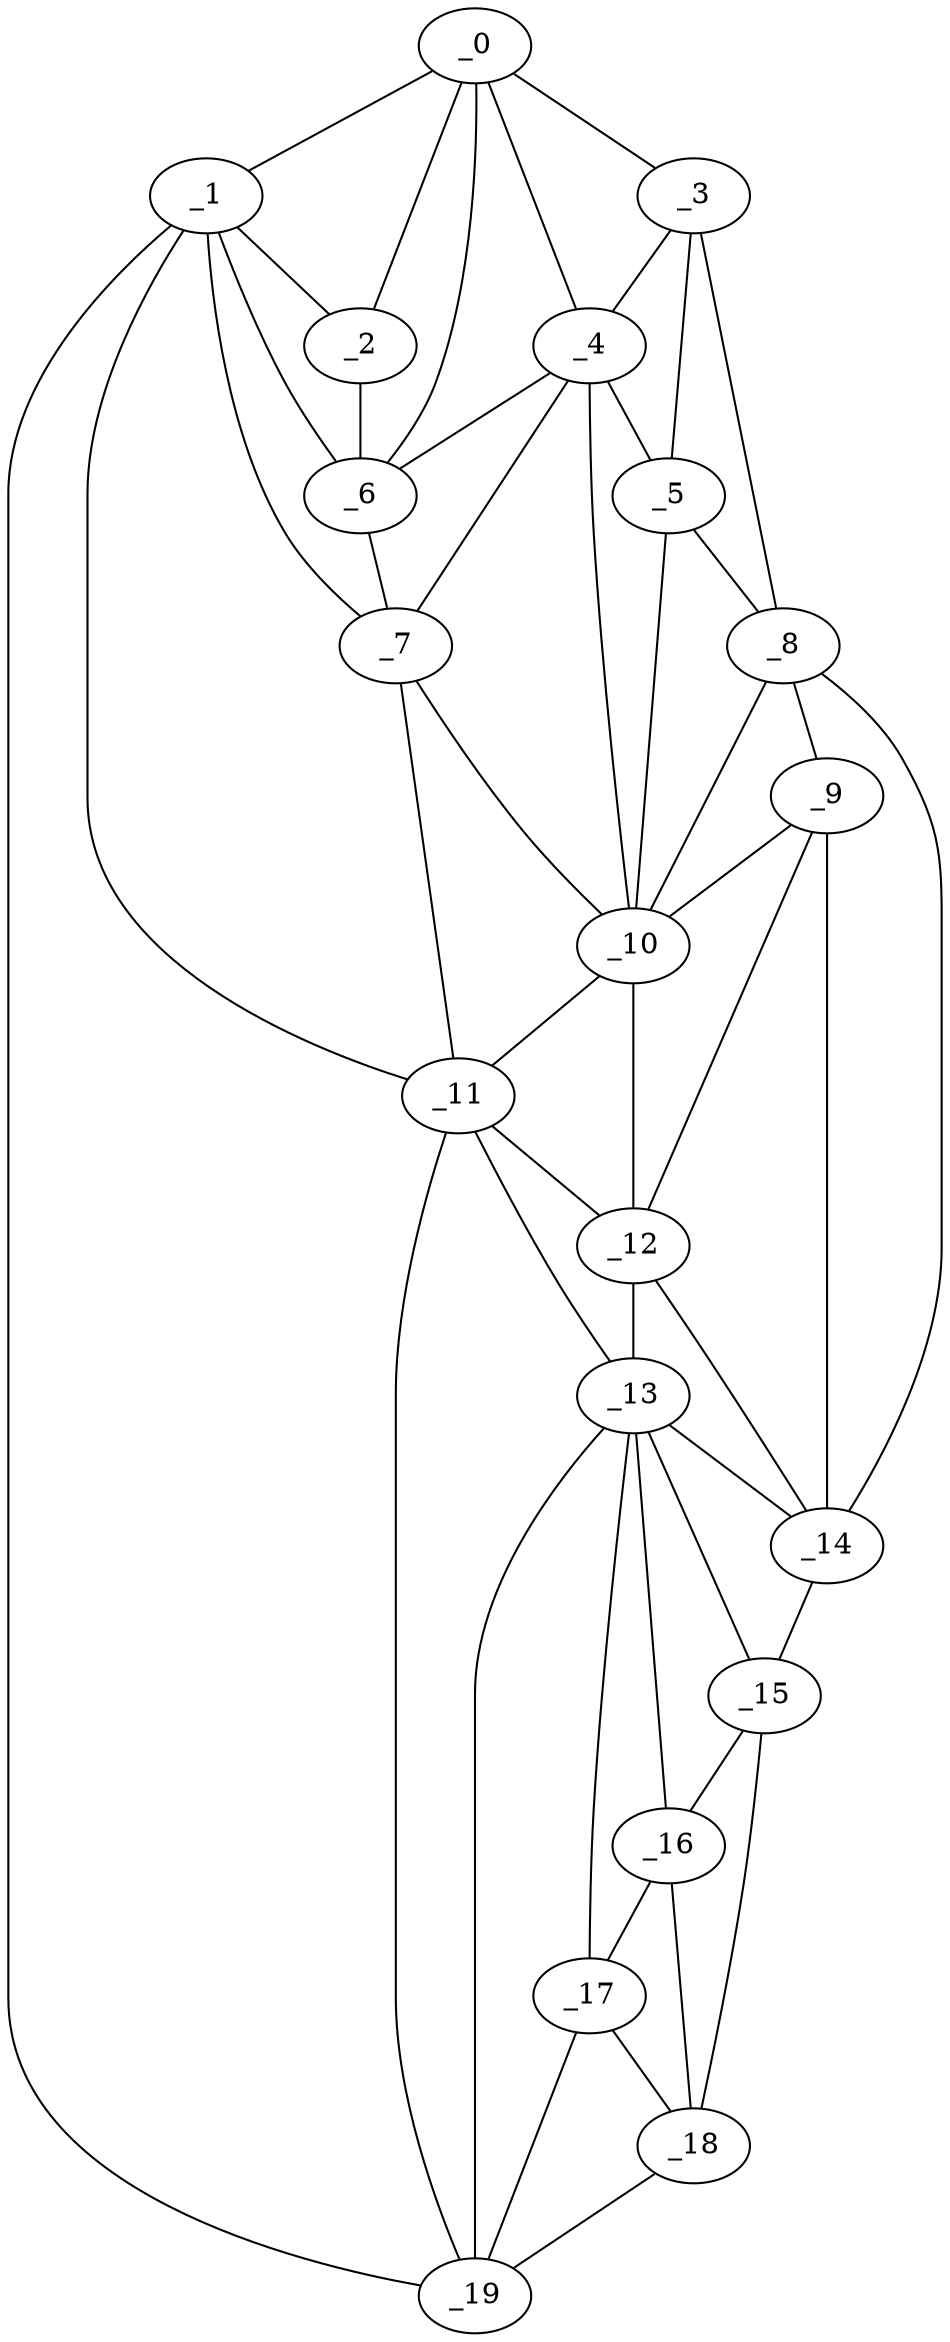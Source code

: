 graph "obj68__345.gxl" {
	_0	 [x=4,
		y=73];
	_1	 [x=11,
		y=91];
	_0 -- _1	 [valence=1];
	_2	 [x=12,
		y=87];
	_0 -- _2	 [valence=2];
	_3	 [x=15,
		y=38];
	_0 -- _3	 [valence=1];
	_4	 [x=18,
		y=59];
	_0 -- _4	 [valence=1];
	_6	 [x=20,
		y=79];
	_0 -- _6	 [valence=1];
	_1 -- _2	 [valence=1];
	_1 -- _6	 [valence=1];
	_7	 [x=39,
		y=76];
	_1 -- _7	 [valence=2];
	_11	 [x=84,
		y=70];
	_1 -- _11	 [valence=2];
	_19	 [x=126,
		y=78];
	_1 -- _19	 [valence=1];
	_2 -- _6	 [valence=2];
	_3 -- _4	 [valence=2];
	_5	 [x=20,
		y=45];
	_3 -- _5	 [valence=2];
	_8	 [x=50,
		y=38];
	_3 -- _8	 [valence=1];
	_4 -- _5	 [valence=2];
	_4 -- _6	 [valence=2];
	_4 -- _7	 [valence=2];
	_10	 [x=55,
		y=49];
	_4 -- _10	 [valence=1];
	_5 -- _8	 [valence=2];
	_5 -- _10	 [valence=2];
	_6 -- _7	 [valence=1];
	_7 -- _10	 [valence=2];
	_7 -- _11	 [valence=2];
	_9	 [x=53,
		y=40];
	_8 -- _9	 [valence=2];
	_8 -- _10	 [valence=1];
	_14	 [x=112,
		y=43];
	_8 -- _14	 [valence=1];
	_9 -- _10	 [valence=1];
	_12	 [x=85,
		y=65];
	_9 -- _12	 [valence=2];
	_9 -- _14	 [valence=1];
	_10 -- _11	 [valence=2];
	_10 -- _12	 [valence=2];
	_11 -- _12	 [valence=1];
	_13	 [x=109,
		y=67];
	_11 -- _13	 [valence=2];
	_11 -- _19	 [valence=1];
	_12 -- _13	 [valence=2];
	_12 -- _14	 [valence=2];
	_13 -- _14	 [valence=2];
	_15	 [x=117,
		y=49];
	_13 -- _15	 [valence=2];
	_16	 [x=118,
		y=57];
	_13 -- _16	 [valence=1];
	_17	 [x=121,
		y=66];
	_13 -- _17	 [valence=2];
	_13 -- _19	 [valence=2];
	_14 -- _15	 [valence=1];
	_15 -- _16	 [valence=2];
	_18	 [x=126,
		y=70];
	_15 -- _18	 [valence=1];
	_16 -- _17	 [valence=2];
	_16 -- _18	 [valence=1];
	_17 -- _18	 [valence=1];
	_17 -- _19	 [valence=1];
	_18 -- _19	 [valence=1];
}
